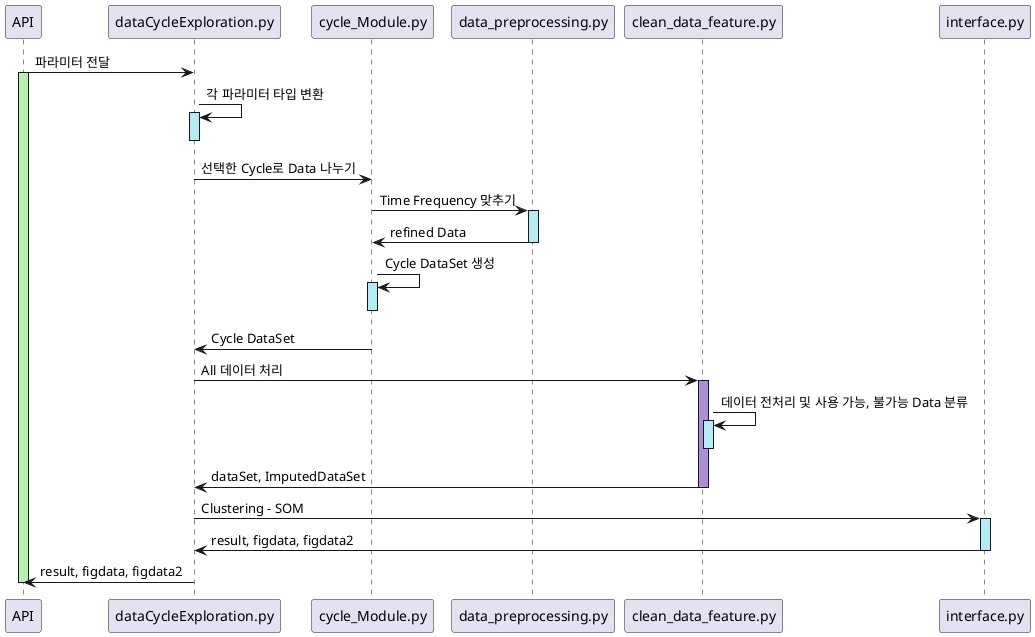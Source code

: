 @startuml dataCycle_clustering

API -> dataCycleExploration.py : 파라미터 전달
activate API #B7F0B1






dataCycleExploration.py -> dataCycleExploration.py  : 각 파라미터 타입 변환
activate dataCycleExploration.py #B2EBF4
deactivate dataCycleExploration.py




dataCycleExploration.py -> cycle_Module.py : 선택한 Cycle로 Data 나누기


cycle_Module.py -> data_preprocessing.py : Time Frequency 맞추기
activate data_preprocessing.py #B2EBF4
cycle_Module.py <- data_preprocessing.py : refined Data
deactivate data_preprocessing.py 

cycle_Module.py -> cycle_Module.py : Cycle DataSet 생성
activate cycle_Module.py #B2EBF4
deactivate cycle_Module.py

dataCycleExploration.py <- cycle_Module.py : Cycle DataSet




dataCycleExploration.py -> clean_data_feature.py : All 데이터 처리
activate clean_data_feature.py #AD8EDB

clean_data_feature.py -> clean_data_feature.py : 데이터 전처리 및 사용 가능, 불가능 Data 분류
activate clean_data_feature.py  #B2EBF4
deactivate clean_data_feature.py 

dataCycleExploration.py <- clean_data_feature.py : dataSet, ImputedDataSet
deactivate clean_data_feature.py

dataCycleExploration.py -> interface.py : Clustering - SOM
activate interface.py #B2EBF4
dataCycleExploration.py <- interface.py : result, figdata, figdata2
deactivate interface.py




API <- dataCycleExploration.py : result, figdata, figdata2
deactivate API



@enduml


















' API -> dataCycleExploration.py : clusteringByCycle(dbModel.db_client, params, 'som')
' activate API #B7F0B1






' dataCycleExploration.py -> dataCycleExploration.py  : getDatawithParam(params)
' activate dataCycleExploration.py #B2EBF4
' deactivate dataCycleExploration.py

' note left
' [return]
' db_name
' ms_name
' feature_name
' NanInfoForCleanData
' feature_list
' freq_min
' start_time
' end_time
' feature_cycle
' feature_cycle_times
' end note


' dataCycleExploration.py -> cycle_Module.py : getCycleSelectDataSet(query_data, feature_cycle, feature_cycle_times)

' cycle_Module.py -> cycle_Module.py : getCycleselectDataFrame(query_data, feature_cycle, feature_cycle_times)
' activate cycle_Module.py #B2EBF4
' deactivate cycle_Module.py

' dataCycleExploration.py <-- cycle_Module.py : dataSet
' note left
' [dataset]
' {'index_name1':data,'index_name2':data,...}
' end note



' dataCycleExploration.py -> clean_data_feature.py : getMultipleCleanDataSetsByFeature(dataSet, NanInfoForCleanData)

' clean_data_feature.py -> clean_data_feature.py : getOneCleanDataSetByFeature(data, NanInfoForCleanData, duration)
' activate clean_data_feature.py  #B2EBF4
' deactivate clean_data_feature.py 

' dataCycleExploration.py <-- clean_data_feature.py : dataSet, dataSetName, NaNRemovedDataSet, imputedDatasetName, ImputedDataSet


' dataCycleExploration.py -> interface.py : clusteringByMethod(feature_dataset, feature_datasetName, model)
' dataCycleExploration.py <-- interface.py : result, figdata, figdata2





' API <- dataCycleExploration.py : result, figdata, figdata2
' deactivate API